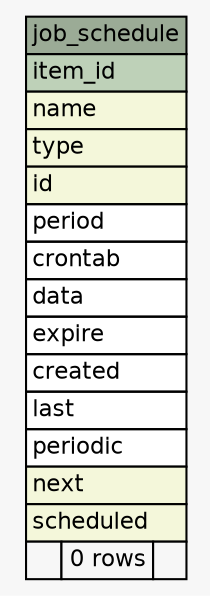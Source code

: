 // dot 2.30.1 on Mac OS X 10.8.3
// SchemaSpy rev 590
digraph "job_schedule" {
  graph [
    rankdir="RL"
    bgcolor="#f7f7f7"
    nodesep="0.18"
    ranksep="0.46"
    fontname="Helvetica"
    fontsize="11"
  ];
  node [
    fontname="Helvetica"
    fontsize="11"
    shape="plaintext"
  ];
  edge [
    arrowsize="0.8"
  ];
  "job_schedule" [
    label=<
    <TABLE BORDER="0" CELLBORDER="1" CELLSPACING="0" BGCOLOR="#ffffff">
      <TR><TD COLSPAN="3" BGCOLOR="#9bab96" ALIGN="CENTER">job_schedule</TD></TR>
      <TR><TD PORT="item_id" COLSPAN="3" BGCOLOR="#bed1b8" ALIGN="LEFT">item_id</TD></TR>
      <TR><TD PORT="name" COLSPAN="3" BGCOLOR="#f4f7da" ALIGN="LEFT">name</TD></TR>
      <TR><TD PORT="type" COLSPAN="3" BGCOLOR="#f4f7da" ALIGN="LEFT">type</TD></TR>
      <TR><TD PORT="id" COLSPAN="3" BGCOLOR="#f4f7da" ALIGN="LEFT">id</TD></TR>
      <TR><TD PORT="period" COLSPAN="3" ALIGN="LEFT">period</TD></TR>
      <TR><TD PORT="crontab" COLSPAN="3" ALIGN="LEFT">crontab</TD></TR>
      <TR><TD PORT="data" COLSPAN="3" ALIGN="LEFT">data</TD></TR>
      <TR><TD PORT="expire" COLSPAN="3" ALIGN="LEFT">expire</TD></TR>
      <TR><TD PORT="created" COLSPAN="3" ALIGN="LEFT">created</TD></TR>
      <TR><TD PORT="last" COLSPAN="3" ALIGN="LEFT">last</TD></TR>
      <TR><TD PORT="periodic" COLSPAN="3" ALIGN="LEFT">periodic</TD></TR>
      <TR><TD PORT="next" COLSPAN="3" BGCOLOR="#f4f7da" ALIGN="LEFT">next</TD></TR>
      <TR><TD PORT="scheduled" COLSPAN="3" BGCOLOR="#f4f7da" ALIGN="LEFT">scheduled</TD></TR>
      <TR><TD ALIGN="LEFT" BGCOLOR="#f7f7f7">  </TD><TD ALIGN="RIGHT" BGCOLOR="#f7f7f7">0 rows</TD><TD ALIGN="RIGHT" BGCOLOR="#f7f7f7">  </TD></TR>
    </TABLE>>
    URL="tables/job_schedule.html"
    tooltip="job_schedule"
  ];
}
